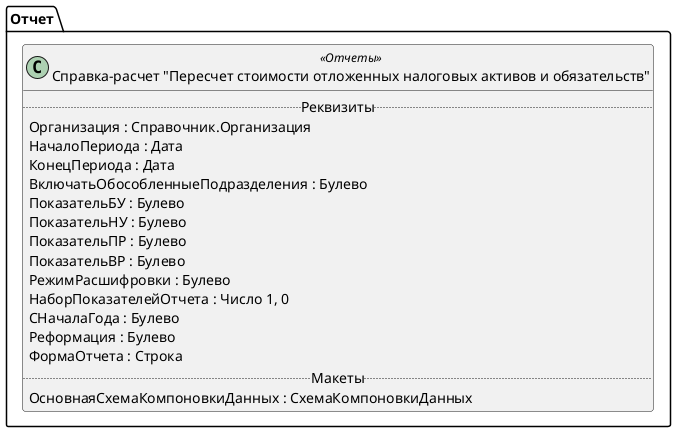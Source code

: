 ﻿@startuml СправкаРасчетПересчетСтоимостиОтложенныхНалоговыхАктивовИОбязательств
'!include templates.wsd
'..\include templates.wsd
class Отчет.СправкаРасчетПересчетСтоимостиОтложенныхНалоговыхАктивовИОбязательств as "Справка-расчет "Пересчет стоимости отложенных налоговых активов и обязательств"" <<Отчеты>>
{
..Реквизиты..
Организация : Справочник.Организация
НачалоПериода : Дата
КонецПериода : Дата
ВключатьОбособленныеПодразделения : Булево
ПоказательБУ : Булево
ПоказательНУ : Булево
ПоказательПР : Булево
ПоказательВР : Булево
РежимРасшифровки : Булево
НаборПоказателейОтчета : Число 1, 0
СНачалаГода : Булево
Реформация : Булево
ФормаОтчета : Строка
..Макеты..
ОсновнаяСхемаКомпоновкиДанных : СхемаКомпоновкиДанных
}
@enduml
